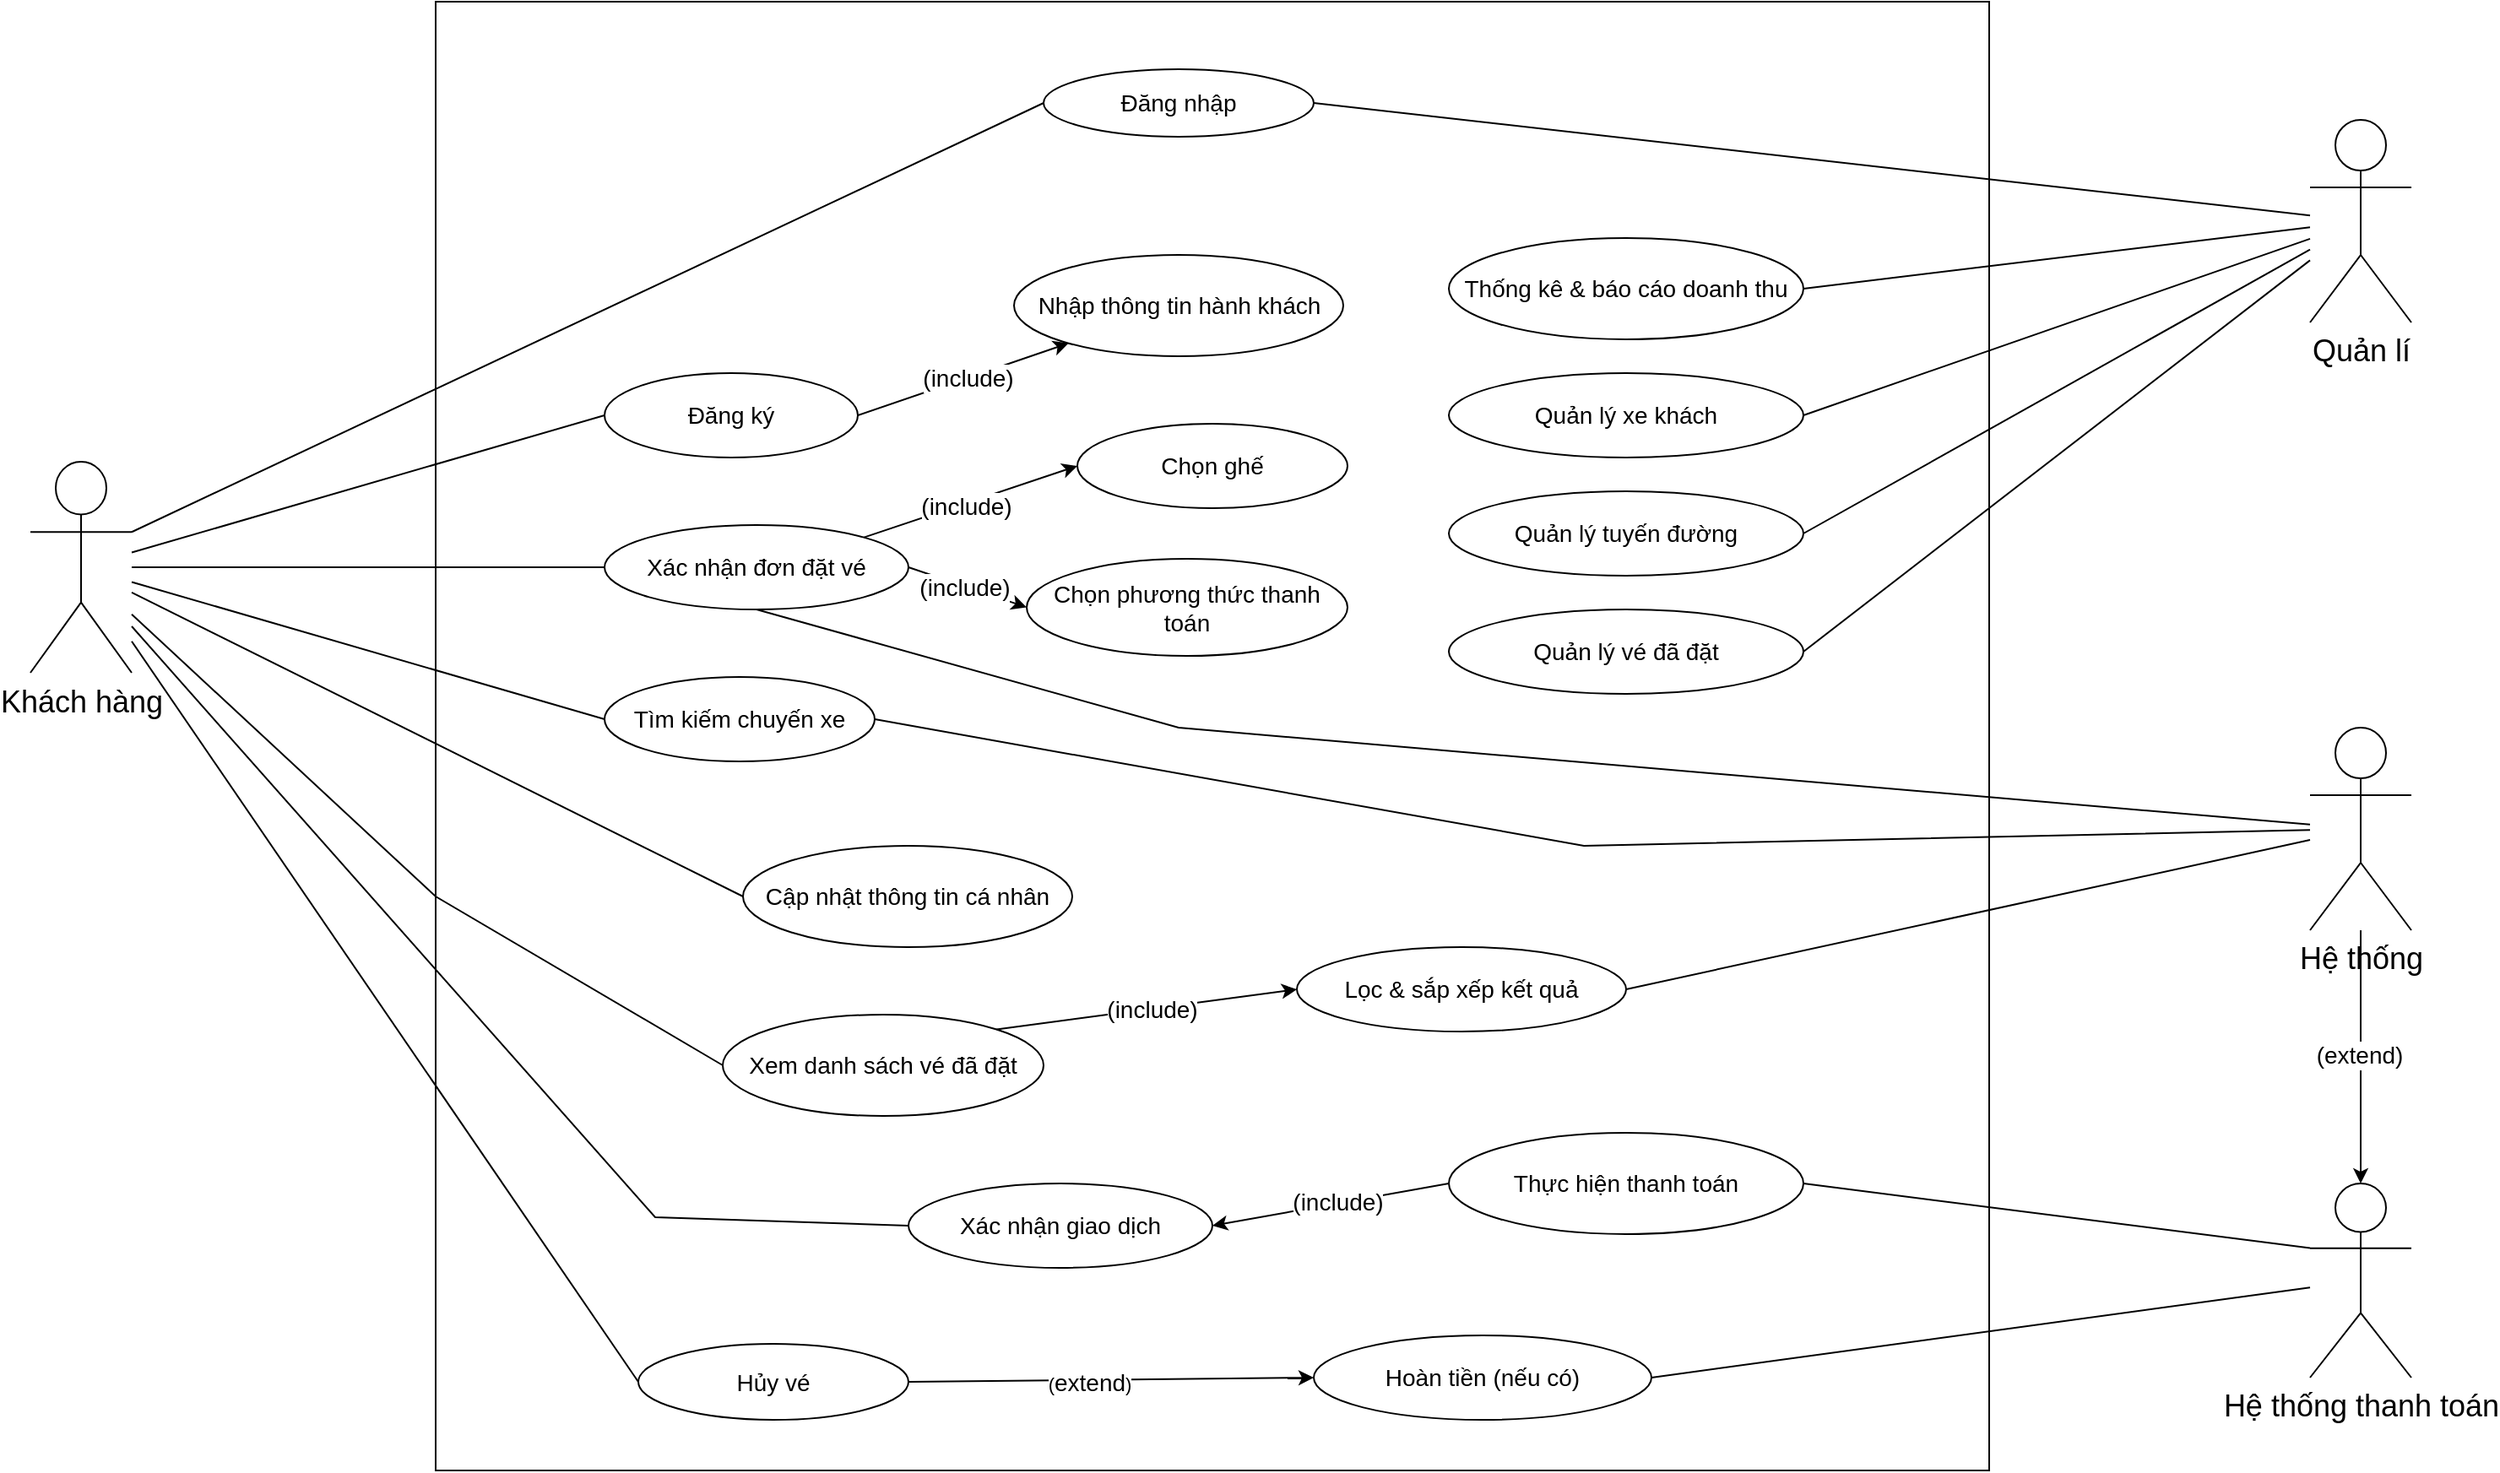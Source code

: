 <mxfile version="26.0.16">
  <diagram name="Trang-1" id="eQw4BYw5UpwCpBsreAdn">
    <mxGraphModel dx="1750" dy="928" grid="1" gridSize="10" guides="1" tooltips="1" connect="1" arrows="1" fold="1" page="1" pageScale="1" pageWidth="2339" pageHeight="3300" math="0" shadow="0">
      <root>
        <mxCell id="0" />
        <mxCell id="1" parent="0" />
        <mxCell id="uEizGW2Jhpf34SG__IlC-113" value="" style="rounded=0;whiteSpace=wrap;html=1;" vertex="1" parent="1">
          <mxGeometry x="890" y="620" width="920" height="870" as="geometry" />
        </mxCell>
        <mxCell id="uEizGW2Jhpf34SG__IlC-19" value="&lt;font style=&quot;font-size: 18px;&quot;&gt;Quản lí&lt;/font&gt;" style="shape=umlActor;verticalLabelPosition=bottom;verticalAlign=top;html=1;outlineConnect=0;" vertex="1" parent="1">
          <mxGeometry x="2000" y="690" width="60" height="120" as="geometry" />
        </mxCell>
        <mxCell id="uEizGW2Jhpf34SG__IlC-20" value="&lt;font style=&quot;font-size: 14px;&quot;&gt;Quản lý xe khách&lt;/font&gt;" style="ellipse;whiteSpace=wrap;html=1;" vertex="1" parent="1">
          <mxGeometry x="1490" y="840" width="210" height="50" as="geometry" />
        </mxCell>
        <mxCell id="uEizGW2Jhpf34SG__IlC-22" value="&lt;font style=&quot;font-size: 14px;&quot;&gt;Quản lý tuyến đường&lt;/font&gt;" style="ellipse;whiteSpace=wrap;html=1;" vertex="1" parent="1">
          <mxGeometry x="1490" y="910" width="210" height="50" as="geometry" />
        </mxCell>
        <mxCell id="uEizGW2Jhpf34SG__IlC-23" value="&lt;font style=&quot;font-size: 14px;&quot;&gt;Quản lý vé đã đặt&lt;/font&gt;" style="ellipse;whiteSpace=wrap;html=1;" vertex="1" parent="1">
          <mxGeometry x="1490" y="980" width="210" height="50" as="geometry" />
        </mxCell>
        <mxCell id="uEizGW2Jhpf34SG__IlC-27" value="&lt;font style=&quot;font-size: 14px;&quot;&gt;Thống kê &amp;amp; báo cáo doanh thu&lt;/font&gt;" style="ellipse;whiteSpace=wrap;html=1;" vertex="1" parent="1">
          <mxGeometry x="1490" y="760" width="210" height="60" as="geometry" />
        </mxCell>
        <mxCell id="uEizGW2Jhpf34SG__IlC-31" value="&lt;font style=&quot;font-size: 18px;&quot;&gt;Khách hàng&lt;/font&gt;" style="shape=umlActor;verticalLabelPosition=bottom;verticalAlign=top;html=1;outlineConnect=0;" vertex="1" parent="1">
          <mxGeometry x="650" y="892.5" width="60" height="125" as="geometry" />
        </mxCell>
        <mxCell id="uEizGW2Jhpf34SG__IlC-52" value="&lt;font style=&quot;font-size: 18px;&quot;&gt;Hệ thống thanh toán&lt;/font&gt;" style="shape=umlActor;verticalLabelPosition=bottom;verticalAlign=top;html=1;outlineConnect=0;" vertex="1" parent="1">
          <mxGeometry x="2000" y="1320" width="60" height="115" as="geometry" />
        </mxCell>
        <mxCell id="uEizGW2Jhpf34SG__IlC-57" value="&lt;font style=&quot;font-size: 14px;&quot;&gt;Xác nhận giao dịch&lt;/font&gt;" style="ellipse;whiteSpace=wrap;html=1;" vertex="1" parent="1">
          <mxGeometry x="1170" y="1320" width="180" height="50" as="geometry" />
        </mxCell>
        <mxCell id="uEizGW2Jhpf34SG__IlC-58" value="&lt;font style=&quot;font-size: 14px;&quot;&gt;Hoàn tiền (nếu có)&lt;/font&gt;" style="ellipse;whiteSpace=wrap;html=1;" vertex="1" parent="1">
          <mxGeometry x="1410" y="1410" width="200" height="50" as="geometry" />
        </mxCell>
        <mxCell id="uEizGW2Jhpf34SG__IlC-60" value="&lt;span style=&quot;font-size: 14px;&quot;&gt;Đăng ký&lt;/span&gt;" style="ellipse;whiteSpace=wrap;html=1;" vertex="1" parent="1">
          <mxGeometry x="990" y="840" width="150" height="50" as="geometry" />
        </mxCell>
        <mxCell id="uEizGW2Jhpf34SG__IlC-61" value="&lt;span style=&quot;font-size: 14px;&quot;&gt;Đăng nhập&lt;/span&gt;" style="ellipse;whiteSpace=wrap;html=1;" vertex="1" parent="1">
          <mxGeometry x="1250" y="660" width="160" height="40" as="geometry" />
        </mxCell>
        <mxCell id="uEizGW2Jhpf34SG__IlC-62" value="&lt;span style=&quot;font-size: 14px;&quot;&gt;Cập nhật thông tin cá nhân&lt;/span&gt;" style="ellipse;whiteSpace=wrap;html=1;" vertex="1" parent="1">
          <mxGeometry x="1072" y="1120" width="195" height="60" as="geometry" />
        </mxCell>
        <mxCell id="uEizGW2Jhpf34SG__IlC-63" value="&lt;span style=&quot;font-size: 14px;&quot;&gt;Tìm kiếm chuyến xe&lt;/span&gt;" style="ellipse;whiteSpace=wrap;html=1;" vertex="1" parent="1">
          <mxGeometry x="990" y="1020" width="160" height="50" as="geometry" />
        </mxCell>
        <mxCell id="uEizGW2Jhpf34SG__IlC-64" value="&lt;span style=&quot;font-size: 14px;&quot;&gt;Lọc &amp;amp; sắp xếp kết quả&lt;/span&gt;" style="ellipse;whiteSpace=wrap;html=1;" vertex="1" parent="1">
          <mxGeometry x="1400" y="1180" width="195" height="50" as="geometry" />
        </mxCell>
        <mxCell id="uEizGW2Jhpf34SG__IlC-65" value="&lt;span style=&quot;font-size: 14px;&quot;&gt;Xác nhận đơn đặt vé&lt;/span&gt;" style="ellipse;whiteSpace=wrap;html=1;" vertex="1" parent="1">
          <mxGeometry x="990" y="930" width="180" height="50" as="geometry" />
        </mxCell>
        <mxCell id="uEizGW2Jhpf34SG__IlC-66" value="&lt;span style=&quot;font-size: 14px;&quot;&gt;Chọn ghế&lt;/span&gt;" style="ellipse;whiteSpace=wrap;html=1;" vertex="1" parent="1">
          <mxGeometry x="1270" y="870" width="160" height="50" as="geometry" />
        </mxCell>
        <mxCell id="uEizGW2Jhpf34SG__IlC-67" value="" style="endArrow=classic;html=1;rounded=0;entryX=0;entryY=0.5;entryDx=0;entryDy=0;exitX=1;exitY=0;exitDx=0;exitDy=0;" edge="1" parent="1" source="uEizGW2Jhpf34SG__IlC-65" target="uEizGW2Jhpf34SG__IlC-66">
          <mxGeometry width="50" height="50" relative="1" as="geometry">
            <mxPoint x="970" y="835" as="sourcePoint" />
            <mxPoint x="1020" y="785" as="targetPoint" />
          </mxGeometry>
        </mxCell>
        <mxCell id="uEizGW2Jhpf34SG__IlC-68" value="&lt;font style=&quot;font-size: 14px;&quot;&gt;(include)&lt;/font&gt;" style="edgeLabel;html=1;align=center;verticalAlign=middle;resizable=0;points=[];" vertex="1" connectable="0" parent="uEizGW2Jhpf34SG__IlC-67">
          <mxGeometry x="-0.054" y="-1" relative="1" as="geometry">
            <mxPoint as="offset" />
          </mxGeometry>
        </mxCell>
        <mxCell id="uEizGW2Jhpf34SG__IlC-69" value="&lt;span style=&quot;font-size: 14px;&quot;&gt;Nhập thông tin hành khách&lt;/span&gt;" style="ellipse;whiteSpace=wrap;html=1;" vertex="1" parent="1">
          <mxGeometry x="1232.5" y="770" width="195" height="60" as="geometry" />
        </mxCell>
        <mxCell id="uEizGW2Jhpf34SG__IlC-70" value="" style="endArrow=classic;html=1;rounded=0;exitX=1;exitY=0.5;exitDx=0;exitDy=0;" edge="1" parent="1" source="uEizGW2Jhpf34SG__IlC-60" target="uEizGW2Jhpf34SG__IlC-69">
          <mxGeometry width="50" height="50" relative="1" as="geometry">
            <mxPoint x="970" y="1175" as="sourcePoint" />
            <mxPoint x="1020" y="1125" as="targetPoint" />
          </mxGeometry>
        </mxCell>
        <mxCell id="uEizGW2Jhpf34SG__IlC-71" value="&lt;font style=&quot;font-size: 14px;&quot;&gt;(include)&lt;/font&gt;" style="edgeLabel;html=1;align=center;verticalAlign=middle;resizable=0;points=[];" vertex="1" connectable="0" parent="uEizGW2Jhpf34SG__IlC-70">
          <mxGeometry x="0.03" relative="1" as="geometry">
            <mxPoint as="offset" />
          </mxGeometry>
        </mxCell>
        <mxCell id="uEizGW2Jhpf34SG__IlC-72" value="&lt;span style=&quot;font-size: 14px;&quot;&gt;Chọn phương thức thanh toán&lt;/span&gt;" style="ellipse;whiteSpace=wrap;html=1;" vertex="1" parent="1">
          <mxGeometry x="1240" y="950" width="190" height="57.5" as="geometry" />
        </mxCell>
        <mxCell id="uEizGW2Jhpf34SG__IlC-73" value="&lt;span style=&quot;font-size: 14px;&quot;&gt;Thực hiện thanh toán&lt;/span&gt;" style="ellipse;whiteSpace=wrap;html=1;" vertex="1" parent="1">
          <mxGeometry x="1490" y="1290" width="210" height="60" as="geometry" />
        </mxCell>
        <mxCell id="uEizGW2Jhpf34SG__IlC-74" value="&lt;span style=&quot;font-size: 14px;&quot;&gt;Xem danh sách vé đã đặt&lt;/span&gt;" style="ellipse;whiteSpace=wrap;html=1;" vertex="1" parent="1">
          <mxGeometry x="1060" y="1220" width="190" height="60" as="geometry" />
        </mxCell>
        <mxCell id="uEizGW2Jhpf34SG__IlC-75" value="&lt;span style=&quot;font-size: 14px;&quot;&gt;Hủy vé&lt;/span&gt;" style="ellipse;whiteSpace=wrap;html=1;" vertex="1" parent="1">
          <mxGeometry x="1010" y="1415" width="160" height="45" as="geometry" />
        </mxCell>
        <mxCell id="uEizGW2Jhpf34SG__IlC-79" value="" style="endArrow=none;html=1;rounded=0;entryX=0;entryY=0.5;entryDx=0;entryDy=0;" edge="1" parent="1" source="uEizGW2Jhpf34SG__IlC-31" target="uEizGW2Jhpf34SG__IlC-60">
          <mxGeometry width="50" height="50" relative="1" as="geometry">
            <mxPoint x="630" y="750" as="sourcePoint" />
            <mxPoint x="680" y="700" as="targetPoint" />
          </mxGeometry>
        </mxCell>
        <mxCell id="uEizGW2Jhpf34SG__IlC-80" value="" style="endArrow=none;html=1;rounded=0;exitX=1;exitY=0.5;exitDx=0;exitDy=0;" edge="1" parent="1" source="uEizGW2Jhpf34SG__IlC-27" target="uEizGW2Jhpf34SG__IlC-19">
          <mxGeometry width="50" height="50" relative="1" as="geometry">
            <mxPoint x="1890" y="850" as="sourcePoint" />
            <mxPoint x="1940" y="800" as="targetPoint" />
          </mxGeometry>
        </mxCell>
        <mxCell id="uEizGW2Jhpf34SG__IlC-81" value="" style="endArrow=none;html=1;rounded=0;exitX=1;exitY=0.5;exitDx=0;exitDy=0;" edge="1" parent="1" source="uEizGW2Jhpf34SG__IlC-20" target="uEizGW2Jhpf34SG__IlC-19">
          <mxGeometry width="50" height="50" relative="1" as="geometry">
            <mxPoint x="1830" y="1040" as="sourcePoint" />
            <mxPoint x="1880" y="990" as="targetPoint" />
          </mxGeometry>
        </mxCell>
        <mxCell id="uEizGW2Jhpf34SG__IlC-82" value="" style="endArrow=none;html=1;rounded=0;exitX=1;exitY=0.5;exitDx=0;exitDy=0;" edge="1" parent="1" source="uEizGW2Jhpf34SG__IlC-22" target="uEizGW2Jhpf34SG__IlC-19">
          <mxGeometry width="50" height="50" relative="1" as="geometry">
            <mxPoint x="1940" y="1100" as="sourcePoint" />
            <mxPoint x="1990" y="1050" as="targetPoint" />
          </mxGeometry>
        </mxCell>
        <mxCell id="uEizGW2Jhpf34SG__IlC-83" value="" style="endArrow=none;html=1;rounded=0;exitX=1;exitY=0.5;exitDx=0;exitDy=0;" edge="1" parent="1" source="uEizGW2Jhpf34SG__IlC-23" target="uEizGW2Jhpf34SG__IlC-19">
          <mxGeometry width="50" height="50" relative="1" as="geometry">
            <mxPoint x="1960" y="1270" as="sourcePoint" />
            <mxPoint x="2010" y="1220" as="targetPoint" />
          </mxGeometry>
        </mxCell>
        <mxCell id="uEizGW2Jhpf34SG__IlC-84" value="" style="endArrow=none;html=1;rounded=0;exitX=1;exitY=0.5;exitDx=0;exitDy=0;" edge="1" parent="1" source="uEizGW2Jhpf34SG__IlC-61" target="uEizGW2Jhpf34SG__IlC-19">
          <mxGeometry width="50" height="50" relative="1" as="geometry">
            <mxPoint x="1015" y="745" as="sourcePoint" />
            <mxPoint x="1260" y="710" as="targetPoint" />
          </mxGeometry>
        </mxCell>
        <mxCell id="uEizGW2Jhpf34SG__IlC-85" value="" style="endArrow=none;html=1;rounded=0;entryX=0;entryY=0.5;entryDx=0;entryDy=0;exitX=1;exitY=0.333;exitDx=0;exitDy=0;exitPerimeter=0;" edge="1" parent="1" source="uEizGW2Jhpf34SG__IlC-31" target="uEizGW2Jhpf34SG__IlC-61">
          <mxGeometry width="50" height="50" relative="1" as="geometry">
            <mxPoint x="620" y="750" as="sourcePoint" />
            <mxPoint x="920" y="600" as="targetPoint" />
          </mxGeometry>
        </mxCell>
        <mxCell id="uEizGW2Jhpf34SG__IlC-86" value="&lt;font style=&quot;font-size: 18px;&quot;&gt;Hệ thống&lt;/font&gt;" style="shape=umlActor;verticalLabelPosition=bottom;verticalAlign=top;html=1;outlineConnect=0;" vertex="1" parent="1">
          <mxGeometry x="2000" y="1050" width="60" height="120" as="geometry" />
        </mxCell>
        <mxCell id="uEizGW2Jhpf34SG__IlC-92" style="edgeStyle=orthogonalEdgeStyle;rounded=0;orthogonalLoop=1;jettySize=auto;html=1;exitX=0.5;exitY=1;exitDx=0;exitDy=0;" edge="1" parent="1" source="uEizGW2Jhpf34SG__IlC-27" target="uEizGW2Jhpf34SG__IlC-27">
          <mxGeometry relative="1" as="geometry" />
        </mxCell>
        <mxCell id="uEizGW2Jhpf34SG__IlC-93" value="" style="endArrow=none;html=1;rounded=0;entryX=0;entryY=0.5;entryDx=0;entryDy=0;" edge="1" parent="1" source="uEizGW2Jhpf34SG__IlC-31" target="uEizGW2Jhpf34SG__IlC-65">
          <mxGeometry width="50" height="50" relative="1" as="geometry">
            <mxPoint x="1290" y="1050" as="sourcePoint" />
            <mxPoint x="1340" y="1000" as="targetPoint" />
          </mxGeometry>
        </mxCell>
        <mxCell id="uEizGW2Jhpf34SG__IlC-97" value="" style="endArrow=none;html=1;rounded=0;exitX=0.5;exitY=1;exitDx=0;exitDy=0;" edge="1" parent="1" source="uEizGW2Jhpf34SG__IlC-65" target="uEizGW2Jhpf34SG__IlC-86">
          <mxGeometry width="50" height="50" relative="1" as="geometry">
            <mxPoint x="1240" y="1150" as="sourcePoint" />
            <mxPoint x="1340" y="1000" as="targetPoint" />
            <Array as="points">
              <mxPoint x="1330" y="1050" />
            </Array>
          </mxGeometry>
        </mxCell>
        <mxCell id="uEizGW2Jhpf34SG__IlC-98" value="" style="endArrow=none;html=1;rounded=0;entryX=0;entryY=0.5;entryDx=0;entryDy=0;" edge="1" parent="1" source="uEizGW2Jhpf34SG__IlC-31" target="uEizGW2Jhpf34SG__IlC-63">
          <mxGeometry width="50" height="50" relative="1" as="geometry">
            <mxPoint x="580" y="1130" as="sourcePoint" />
            <mxPoint x="630" y="1080" as="targetPoint" />
          </mxGeometry>
        </mxCell>
        <mxCell id="uEizGW2Jhpf34SG__IlC-99" value="" style="endArrow=none;html=1;rounded=0;exitX=1;exitY=0.5;exitDx=0;exitDy=0;" edge="1" parent="1" source="uEizGW2Jhpf34SG__IlC-63" target="uEizGW2Jhpf34SG__IlC-86">
          <mxGeometry width="50" height="50" relative="1" as="geometry">
            <mxPoint x="1260" y="1340" as="sourcePoint" />
            <mxPoint x="1310" y="1290" as="targetPoint" />
            <Array as="points">
              <mxPoint x="1570" y="1120" />
            </Array>
          </mxGeometry>
        </mxCell>
        <mxCell id="uEizGW2Jhpf34SG__IlC-101" value="" style="endArrow=none;html=1;rounded=0;entryX=0;entryY=0.5;entryDx=0;entryDy=0;" edge="1" parent="1" source="uEizGW2Jhpf34SG__IlC-31" target="uEizGW2Jhpf34SG__IlC-62">
          <mxGeometry width="50" height="50" relative="1" as="geometry">
            <mxPoint x="1680" y="1350" as="sourcePoint" />
            <mxPoint x="1740" y="1340" as="targetPoint" />
          </mxGeometry>
        </mxCell>
        <mxCell id="uEizGW2Jhpf34SG__IlC-102" value="" style="endArrow=classic;html=1;rounded=0;exitX=1;exitY=0;exitDx=0;exitDy=0;entryX=0;entryY=0.5;entryDx=0;entryDy=0;" edge="1" parent="1" source="uEizGW2Jhpf34SG__IlC-74" target="uEizGW2Jhpf34SG__IlC-64">
          <mxGeometry width="50" height="50" relative="1" as="geometry">
            <mxPoint x="1185" y="930" as="sourcePoint" />
            <mxPoint x="1322" y="891" as="targetPoint" />
          </mxGeometry>
        </mxCell>
        <mxCell id="uEizGW2Jhpf34SG__IlC-103" value="&lt;font style=&quot;font-size: 14px;&quot;&gt;(include)&lt;/font&gt;" style="edgeLabel;html=1;align=center;verticalAlign=middle;resizable=0;points=[];" vertex="1" connectable="0" parent="uEizGW2Jhpf34SG__IlC-102">
          <mxGeometry x="0.03" relative="1" as="geometry">
            <mxPoint as="offset" />
          </mxGeometry>
        </mxCell>
        <mxCell id="uEizGW2Jhpf34SG__IlC-104" value="" style="endArrow=none;html=1;rounded=0;exitX=1;exitY=0.5;exitDx=0;exitDy=0;" edge="1" parent="1" source="uEizGW2Jhpf34SG__IlC-64" target="uEizGW2Jhpf34SG__IlC-86">
          <mxGeometry width="50" height="50" relative="1" as="geometry">
            <mxPoint x="1750" y="1290" as="sourcePoint" />
            <mxPoint x="1800" y="1240" as="targetPoint" />
          </mxGeometry>
        </mxCell>
        <mxCell id="uEizGW2Jhpf34SG__IlC-106" value="" style="endArrow=none;html=1;rounded=0;exitX=1;exitY=0.5;exitDx=0;exitDy=0;entryX=0;entryY=0.333;entryDx=0;entryDy=0;entryPerimeter=0;" edge="1" parent="1" source="uEizGW2Jhpf34SG__IlC-73" target="uEizGW2Jhpf34SG__IlC-52">
          <mxGeometry width="50" height="50" relative="1" as="geometry">
            <mxPoint x="1780" y="1380" as="sourcePoint" />
            <mxPoint x="1830" y="1330" as="targetPoint" />
          </mxGeometry>
        </mxCell>
        <mxCell id="uEizGW2Jhpf34SG__IlC-108" value="" style="endArrow=none;html=1;rounded=0;exitX=1;exitY=0.5;exitDx=0;exitDy=0;" edge="1" parent="1" source="uEizGW2Jhpf34SG__IlC-58" target="uEizGW2Jhpf34SG__IlC-52">
          <mxGeometry width="50" height="50" relative="1" as="geometry">
            <mxPoint x="1290" y="1050" as="sourcePoint" />
            <mxPoint x="1800" y="1530" as="targetPoint" />
          </mxGeometry>
        </mxCell>
        <mxCell id="uEizGW2Jhpf34SG__IlC-109" value="" style="endArrow=classic;html=1;rounded=0;entryX=0.5;entryY=0;entryDx=0;entryDy=0;entryPerimeter=0;" edge="1" parent="1" source="uEizGW2Jhpf34SG__IlC-86" target="uEizGW2Jhpf34SG__IlC-52">
          <mxGeometry width="50" height="50" relative="1" as="geometry">
            <mxPoint x="2120" y="1370" as="sourcePoint" />
            <mxPoint x="2170" y="1320" as="targetPoint" />
          </mxGeometry>
        </mxCell>
        <mxCell id="uEizGW2Jhpf34SG__IlC-110" value="&lt;font style=&quot;font-size: 14px;&quot;&gt;(extend)&lt;/font&gt;" style="edgeLabel;html=1;align=center;verticalAlign=middle;resizable=0;points=[];" vertex="1" connectable="0" parent="uEizGW2Jhpf34SG__IlC-109">
          <mxGeometry x="-0.022" y="-1" relative="1" as="geometry">
            <mxPoint as="offset" />
          </mxGeometry>
        </mxCell>
        <mxCell id="uEizGW2Jhpf34SG__IlC-111" value="" style="endArrow=none;html=1;rounded=0;entryX=0;entryY=0.5;entryDx=0;entryDy=0;" edge="1" parent="1" source="uEizGW2Jhpf34SG__IlC-31" target="uEizGW2Jhpf34SG__IlC-75">
          <mxGeometry width="50" height="50" relative="1" as="geometry">
            <mxPoint x="1130" y="1200" as="sourcePoint" />
            <mxPoint x="1180" y="1150" as="targetPoint" />
          </mxGeometry>
        </mxCell>
        <mxCell id="uEizGW2Jhpf34SG__IlC-116" value="" style="endArrow=none;html=1;rounded=0;entryX=0;entryY=0.5;entryDx=0;entryDy=0;" edge="1" parent="1" target="uEizGW2Jhpf34SG__IlC-57">
          <mxGeometry width="50" height="50" relative="1" as="geometry">
            <mxPoint x="710" y="990" as="sourcePoint" />
            <mxPoint x="1520" y="1040" as="targetPoint" />
            <Array as="points">
              <mxPoint x="1020" y="1340" />
            </Array>
          </mxGeometry>
        </mxCell>
        <mxCell id="uEizGW2Jhpf34SG__IlC-117" style="edgeStyle=orthogonalEdgeStyle;rounded=0;orthogonalLoop=1;jettySize=auto;html=1;exitX=0.5;exitY=1;exitDx=0;exitDy=0;" edge="1" parent="1" source="uEizGW2Jhpf34SG__IlC-58" target="uEizGW2Jhpf34SG__IlC-58">
          <mxGeometry relative="1" as="geometry" />
        </mxCell>
        <mxCell id="uEizGW2Jhpf34SG__IlC-118" value="" style="endArrow=classic;html=1;rounded=0;exitX=1;exitY=0.5;exitDx=0;exitDy=0;entryX=0;entryY=0.5;entryDx=0;entryDy=0;" edge="1" parent="1" source="uEizGW2Jhpf34SG__IlC-75" target="uEizGW2Jhpf34SG__IlC-58">
          <mxGeometry width="50" height="50" relative="1" as="geometry">
            <mxPoint x="1470" y="1090" as="sourcePoint" />
            <mxPoint x="1520" y="1040" as="targetPoint" />
          </mxGeometry>
        </mxCell>
        <mxCell id="uEizGW2Jhpf34SG__IlC-119" value="(&lt;font style=&quot;font-size: 14px;&quot;&gt;extend&lt;/font&gt;)" style="edgeLabel;html=1;align=center;verticalAlign=middle;resizable=0;points=[];" vertex="1" connectable="0" parent="uEizGW2Jhpf34SG__IlC-118">
          <mxGeometry x="-0.112" y="-1" relative="1" as="geometry">
            <mxPoint as="offset" />
          </mxGeometry>
        </mxCell>
        <mxCell id="uEizGW2Jhpf34SG__IlC-120" value="" style="endArrow=classic;html=1;rounded=0;entryX=0;entryY=0.5;entryDx=0;entryDy=0;exitX=1;exitY=0.5;exitDx=0;exitDy=0;" edge="1" parent="1" source="uEizGW2Jhpf34SG__IlC-65" target="uEizGW2Jhpf34SG__IlC-72">
          <mxGeometry width="50" height="50" relative="1" as="geometry">
            <mxPoint x="1120" y="945" as="sourcePoint" />
            <mxPoint x="1290" y="905" as="targetPoint" />
          </mxGeometry>
        </mxCell>
        <mxCell id="uEizGW2Jhpf34SG__IlC-121" value="&lt;font style=&quot;font-size: 14px;&quot;&gt;(include)&lt;/font&gt;" style="edgeLabel;html=1;align=center;verticalAlign=middle;resizable=0;points=[];" vertex="1" connectable="0" parent="uEizGW2Jhpf34SG__IlC-120">
          <mxGeometry x="-0.054" y="-1" relative="1" as="geometry">
            <mxPoint as="offset" />
          </mxGeometry>
        </mxCell>
        <mxCell id="uEizGW2Jhpf34SG__IlC-122" style="edgeStyle=orthogonalEdgeStyle;rounded=0;orthogonalLoop=1;jettySize=auto;html=1;exitX=0.5;exitY=1;exitDx=0;exitDy=0;" edge="1" parent="1" source="uEizGW2Jhpf34SG__IlC-65" target="uEizGW2Jhpf34SG__IlC-65">
          <mxGeometry relative="1" as="geometry" />
        </mxCell>
        <mxCell id="uEizGW2Jhpf34SG__IlC-123" style="edgeStyle=orthogonalEdgeStyle;rounded=0;orthogonalLoop=1;jettySize=auto;html=1;exitX=0.5;exitY=1;exitDx=0;exitDy=0;" edge="1" parent="1" source="uEizGW2Jhpf34SG__IlC-57" target="uEizGW2Jhpf34SG__IlC-57">
          <mxGeometry relative="1" as="geometry" />
        </mxCell>
        <mxCell id="uEizGW2Jhpf34SG__IlC-124" value="" style="endArrow=classic;html=1;rounded=0;entryX=1;entryY=0.5;entryDx=0;entryDy=0;exitX=0;exitY=0.5;exitDx=0;exitDy=0;" edge="1" parent="1" source="uEizGW2Jhpf34SG__IlC-73" target="uEizGW2Jhpf34SG__IlC-57">
          <mxGeometry width="50" height="50" relative="1" as="geometry">
            <mxPoint x="1110" y="945" as="sourcePoint" />
            <mxPoint x="1220" y="971" as="targetPoint" />
          </mxGeometry>
        </mxCell>
        <mxCell id="uEizGW2Jhpf34SG__IlC-125" value="&lt;font style=&quot;font-size: 14px;&quot;&gt;(include)&lt;/font&gt;" style="edgeLabel;html=1;align=center;verticalAlign=middle;resizable=0;points=[];" vertex="1" connectable="0" parent="uEizGW2Jhpf34SG__IlC-124">
          <mxGeometry x="-0.054" y="-1" relative="1" as="geometry">
            <mxPoint as="offset" />
          </mxGeometry>
        </mxCell>
        <mxCell id="uEizGW2Jhpf34SG__IlC-127" value="" style="endArrow=none;html=1;rounded=0;entryX=0;entryY=0.5;entryDx=0;entryDy=0;" edge="1" parent="1" source="uEizGW2Jhpf34SG__IlC-31" target="uEizGW2Jhpf34SG__IlC-74">
          <mxGeometry width="50" height="50" relative="1" as="geometry">
            <mxPoint x="1070" y="1300" as="sourcePoint" />
            <mxPoint x="720" y="1220" as="targetPoint" />
            <Array as="points">
              <mxPoint x="890" y="1150" />
            </Array>
          </mxGeometry>
        </mxCell>
        <mxCell id="uEizGW2Jhpf34SG__IlC-128" style="edgeStyle=orthogonalEdgeStyle;rounded=0;orthogonalLoop=1;jettySize=auto;html=1;exitX=0.5;exitY=1;exitDx=0;exitDy=0;" edge="1" parent="1" source="uEizGW2Jhpf34SG__IlC-60" target="uEizGW2Jhpf34SG__IlC-60">
          <mxGeometry relative="1" as="geometry" />
        </mxCell>
      </root>
    </mxGraphModel>
  </diagram>
</mxfile>
